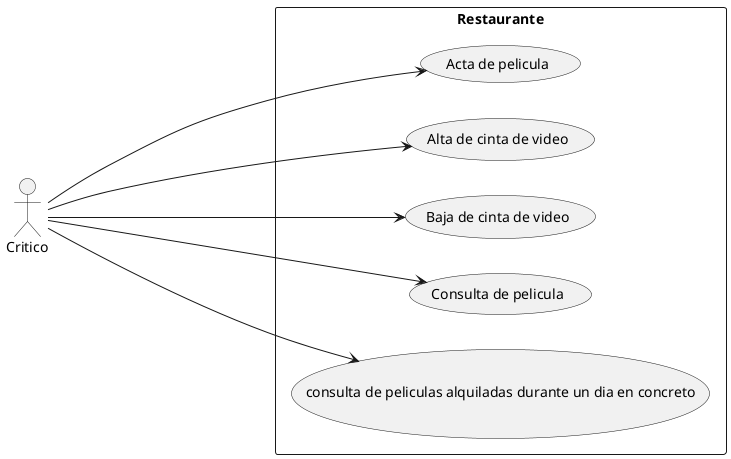 @startuml

left to right direction
actor "Critico" as fc
rectangle Restaurante {
  usecase "Acta de pelicula" as UC1
  usecase "Alta de cinta de video" as UC2
  usecase "Baja de cinta de video" as UC3
  usecase "Consulta de pelicula" as UC4
  usecase "consulta de peliculas alquiladas durante un dia en concreto" as UC5
}
fc -> UC1 
fc --> UC2
fc ---> UC3
fc ----> UC4
fc -----> UC5

@enduml